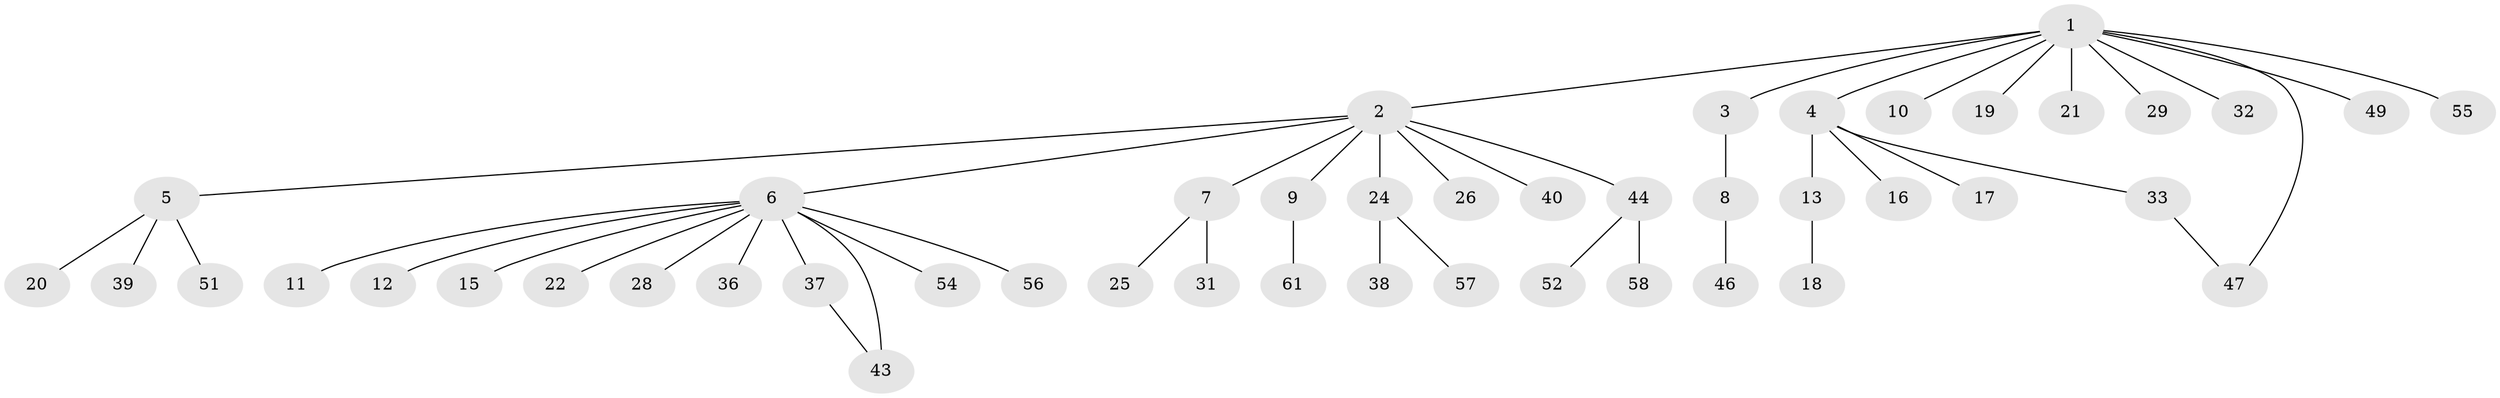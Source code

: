 // original degree distribution, {11: 0.015873015873015872, 10: 0.015873015873015872, 2: 0.2222222222222222, 6: 0.015873015873015872, 5: 0.015873015873015872, 13: 0.015873015873015872, 4: 0.047619047619047616, 1: 0.6190476190476191, 3: 0.031746031746031744}
// Generated by graph-tools (version 1.1) at 2025/11/02/27/25 16:11:10]
// undirected, 47 vertices, 48 edges
graph export_dot {
graph [start="1"]
  node [color=gray90,style=filled];
  1 [super="+14"];
  2 [super="+60"];
  3;
  4 [super="+23"];
  5 [super="+50"];
  6 [super="+42"];
  7 [super="+59"];
  8 [super="+41"];
  9;
  10;
  11;
  12 [super="+48"];
  13;
  15;
  16;
  17;
  18;
  19;
  20;
  21;
  22;
  24 [super="+27"];
  25 [super="+30"];
  26;
  28 [super="+62"];
  29 [super="+35"];
  31;
  32;
  33 [super="+34"];
  36;
  37;
  38;
  39;
  40 [super="+45"];
  43 [super="+63"];
  44 [super="+53"];
  46;
  47;
  49;
  51;
  52;
  54;
  55;
  56;
  57;
  58;
  61;
  1 -- 2;
  1 -- 3;
  1 -- 4;
  1 -- 10;
  1 -- 19;
  1 -- 21;
  1 -- 29;
  1 -- 32;
  1 -- 47;
  1 -- 55;
  1 -- 49;
  2 -- 5;
  2 -- 6;
  2 -- 7;
  2 -- 9;
  2 -- 24;
  2 -- 26;
  2 -- 40;
  2 -- 44;
  3 -- 8;
  4 -- 13;
  4 -- 16;
  4 -- 17;
  4 -- 33;
  5 -- 20;
  5 -- 39;
  5 -- 51;
  6 -- 11;
  6 -- 12;
  6 -- 15;
  6 -- 22;
  6 -- 28;
  6 -- 36;
  6 -- 37;
  6 -- 43 [weight=2];
  6 -- 54;
  6 -- 56;
  7 -- 25;
  7 -- 31;
  8 -- 46;
  9 -- 61;
  13 -- 18;
  24 -- 38;
  24 -- 57;
  33 -- 47;
  37 -- 43;
  44 -- 52;
  44 -- 58;
}
